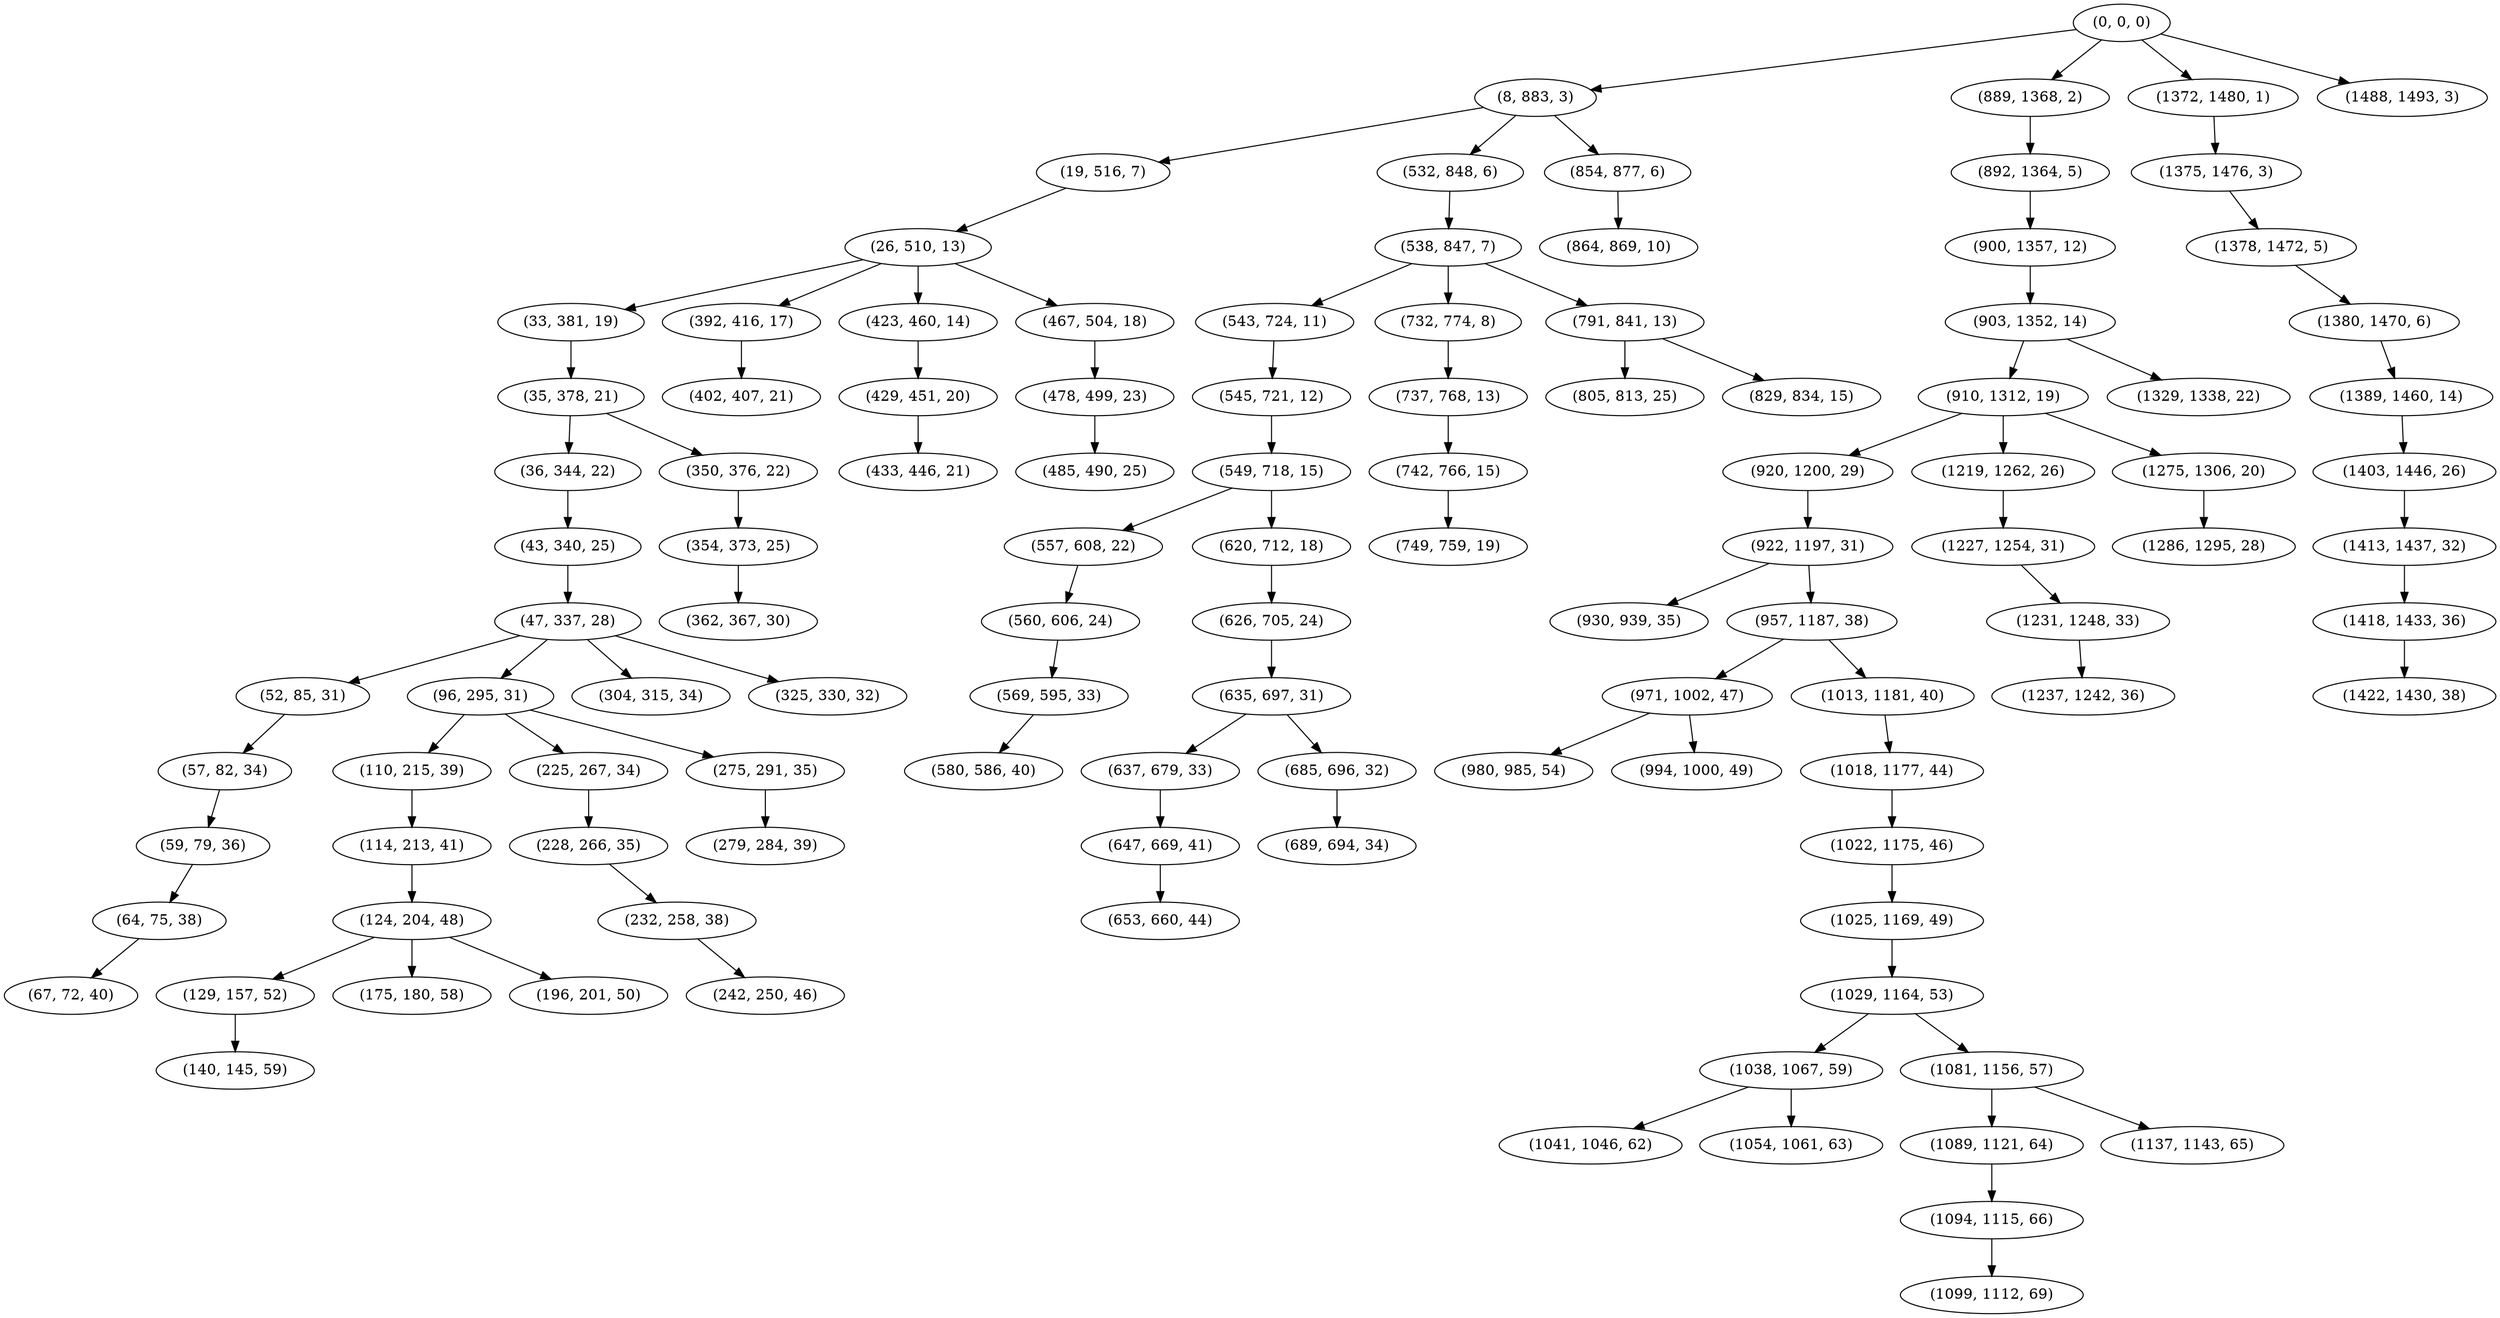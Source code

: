 digraph tree {
    "(0, 0, 0)";
    "(8, 883, 3)";
    "(19, 516, 7)";
    "(26, 510, 13)";
    "(33, 381, 19)";
    "(35, 378, 21)";
    "(36, 344, 22)";
    "(43, 340, 25)";
    "(47, 337, 28)";
    "(52, 85, 31)";
    "(57, 82, 34)";
    "(59, 79, 36)";
    "(64, 75, 38)";
    "(67, 72, 40)";
    "(96, 295, 31)";
    "(110, 215, 39)";
    "(114, 213, 41)";
    "(124, 204, 48)";
    "(129, 157, 52)";
    "(140, 145, 59)";
    "(175, 180, 58)";
    "(196, 201, 50)";
    "(225, 267, 34)";
    "(228, 266, 35)";
    "(232, 258, 38)";
    "(242, 250, 46)";
    "(275, 291, 35)";
    "(279, 284, 39)";
    "(304, 315, 34)";
    "(325, 330, 32)";
    "(350, 376, 22)";
    "(354, 373, 25)";
    "(362, 367, 30)";
    "(392, 416, 17)";
    "(402, 407, 21)";
    "(423, 460, 14)";
    "(429, 451, 20)";
    "(433, 446, 21)";
    "(467, 504, 18)";
    "(478, 499, 23)";
    "(485, 490, 25)";
    "(532, 848, 6)";
    "(538, 847, 7)";
    "(543, 724, 11)";
    "(545, 721, 12)";
    "(549, 718, 15)";
    "(557, 608, 22)";
    "(560, 606, 24)";
    "(569, 595, 33)";
    "(580, 586, 40)";
    "(620, 712, 18)";
    "(626, 705, 24)";
    "(635, 697, 31)";
    "(637, 679, 33)";
    "(647, 669, 41)";
    "(653, 660, 44)";
    "(685, 696, 32)";
    "(689, 694, 34)";
    "(732, 774, 8)";
    "(737, 768, 13)";
    "(742, 766, 15)";
    "(749, 759, 19)";
    "(791, 841, 13)";
    "(805, 813, 25)";
    "(829, 834, 15)";
    "(854, 877, 6)";
    "(864, 869, 10)";
    "(889, 1368, 2)";
    "(892, 1364, 5)";
    "(900, 1357, 12)";
    "(903, 1352, 14)";
    "(910, 1312, 19)";
    "(920, 1200, 29)";
    "(922, 1197, 31)";
    "(930, 939, 35)";
    "(957, 1187, 38)";
    "(971, 1002, 47)";
    "(980, 985, 54)";
    "(994, 1000, 49)";
    "(1013, 1181, 40)";
    "(1018, 1177, 44)";
    "(1022, 1175, 46)";
    "(1025, 1169, 49)";
    "(1029, 1164, 53)";
    "(1038, 1067, 59)";
    "(1041, 1046, 62)";
    "(1054, 1061, 63)";
    "(1081, 1156, 57)";
    "(1089, 1121, 64)";
    "(1094, 1115, 66)";
    "(1099, 1112, 69)";
    "(1137, 1143, 65)";
    "(1219, 1262, 26)";
    "(1227, 1254, 31)";
    "(1231, 1248, 33)";
    "(1237, 1242, 36)";
    "(1275, 1306, 20)";
    "(1286, 1295, 28)";
    "(1329, 1338, 22)";
    "(1372, 1480, 1)";
    "(1375, 1476, 3)";
    "(1378, 1472, 5)";
    "(1380, 1470, 6)";
    "(1389, 1460, 14)";
    "(1403, 1446, 26)";
    "(1413, 1437, 32)";
    "(1418, 1433, 36)";
    "(1422, 1430, 38)";
    "(1488, 1493, 3)";
    "(0, 0, 0)" -> "(8, 883, 3)";
    "(0, 0, 0)" -> "(889, 1368, 2)";
    "(0, 0, 0)" -> "(1372, 1480, 1)";
    "(0, 0, 0)" -> "(1488, 1493, 3)";
    "(8, 883, 3)" -> "(19, 516, 7)";
    "(8, 883, 3)" -> "(532, 848, 6)";
    "(8, 883, 3)" -> "(854, 877, 6)";
    "(19, 516, 7)" -> "(26, 510, 13)";
    "(26, 510, 13)" -> "(33, 381, 19)";
    "(26, 510, 13)" -> "(392, 416, 17)";
    "(26, 510, 13)" -> "(423, 460, 14)";
    "(26, 510, 13)" -> "(467, 504, 18)";
    "(33, 381, 19)" -> "(35, 378, 21)";
    "(35, 378, 21)" -> "(36, 344, 22)";
    "(35, 378, 21)" -> "(350, 376, 22)";
    "(36, 344, 22)" -> "(43, 340, 25)";
    "(43, 340, 25)" -> "(47, 337, 28)";
    "(47, 337, 28)" -> "(52, 85, 31)";
    "(47, 337, 28)" -> "(96, 295, 31)";
    "(47, 337, 28)" -> "(304, 315, 34)";
    "(47, 337, 28)" -> "(325, 330, 32)";
    "(52, 85, 31)" -> "(57, 82, 34)";
    "(57, 82, 34)" -> "(59, 79, 36)";
    "(59, 79, 36)" -> "(64, 75, 38)";
    "(64, 75, 38)" -> "(67, 72, 40)";
    "(96, 295, 31)" -> "(110, 215, 39)";
    "(96, 295, 31)" -> "(225, 267, 34)";
    "(96, 295, 31)" -> "(275, 291, 35)";
    "(110, 215, 39)" -> "(114, 213, 41)";
    "(114, 213, 41)" -> "(124, 204, 48)";
    "(124, 204, 48)" -> "(129, 157, 52)";
    "(124, 204, 48)" -> "(175, 180, 58)";
    "(124, 204, 48)" -> "(196, 201, 50)";
    "(129, 157, 52)" -> "(140, 145, 59)";
    "(225, 267, 34)" -> "(228, 266, 35)";
    "(228, 266, 35)" -> "(232, 258, 38)";
    "(232, 258, 38)" -> "(242, 250, 46)";
    "(275, 291, 35)" -> "(279, 284, 39)";
    "(350, 376, 22)" -> "(354, 373, 25)";
    "(354, 373, 25)" -> "(362, 367, 30)";
    "(392, 416, 17)" -> "(402, 407, 21)";
    "(423, 460, 14)" -> "(429, 451, 20)";
    "(429, 451, 20)" -> "(433, 446, 21)";
    "(467, 504, 18)" -> "(478, 499, 23)";
    "(478, 499, 23)" -> "(485, 490, 25)";
    "(532, 848, 6)" -> "(538, 847, 7)";
    "(538, 847, 7)" -> "(543, 724, 11)";
    "(538, 847, 7)" -> "(732, 774, 8)";
    "(538, 847, 7)" -> "(791, 841, 13)";
    "(543, 724, 11)" -> "(545, 721, 12)";
    "(545, 721, 12)" -> "(549, 718, 15)";
    "(549, 718, 15)" -> "(557, 608, 22)";
    "(549, 718, 15)" -> "(620, 712, 18)";
    "(557, 608, 22)" -> "(560, 606, 24)";
    "(560, 606, 24)" -> "(569, 595, 33)";
    "(569, 595, 33)" -> "(580, 586, 40)";
    "(620, 712, 18)" -> "(626, 705, 24)";
    "(626, 705, 24)" -> "(635, 697, 31)";
    "(635, 697, 31)" -> "(637, 679, 33)";
    "(635, 697, 31)" -> "(685, 696, 32)";
    "(637, 679, 33)" -> "(647, 669, 41)";
    "(647, 669, 41)" -> "(653, 660, 44)";
    "(685, 696, 32)" -> "(689, 694, 34)";
    "(732, 774, 8)" -> "(737, 768, 13)";
    "(737, 768, 13)" -> "(742, 766, 15)";
    "(742, 766, 15)" -> "(749, 759, 19)";
    "(791, 841, 13)" -> "(805, 813, 25)";
    "(791, 841, 13)" -> "(829, 834, 15)";
    "(854, 877, 6)" -> "(864, 869, 10)";
    "(889, 1368, 2)" -> "(892, 1364, 5)";
    "(892, 1364, 5)" -> "(900, 1357, 12)";
    "(900, 1357, 12)" -> "(903, 1352, 14)";
    "(903, 1352, 14)" -> "(910, 1312, 19)";
    "(903, 1352, 14)" -> "(1329, 1338, 22)";
    "(910, 1312, 19)" -> "(920, 1200, 29)";
    "(910, 1312, 19)" -> "(1219, 1262, 26)";
    "(910, 1312, 19)" -> "(1275, 1306, 20)";
    "(920, 1200, 29)" -> "(922, 1197, 31)";
    "(922, 1197, 31)" -> "(930, 939, 35)";
    "(922, 1197, 31)" -> "(957, 1187, 38)";
    "(957, 1187, 38)" -> "(971, 1002, 47)";
    "(957, 1187, 38)" -> "(1013, 1181, 40)";
    "(971, 1002, 47)" -> "(980, 985, 54)";
    "(971, 1002, 47)" -> "(994, 1000, 49)";
    "(1013, 1181, 40)" -> "(1018, 1177, 44)";
    "(1018, 1177, 44)" -> "(1022, 1175, 46)";
    "(1022, 1175, 46)" -> "(1025, 1169, 49)";
    "(1025, 1169, 49)" -> "(1029, 1164, 53)";
    "(1029, 1164, 53)" -> "(1038, 1067, 59)";
    "(1029, 1164, 53)" -> "(1081, 1156, 57)";
    "(1038, 1067, 59)" -> "(1041, 1046, 62)";
    "(1038, 1067, 59)" -> "(1054, 1061, 63)";
    "(1081, 1156, 57)" -> "(1089, 1121, 64)";
    "(1081, 1156, 57)" -> "(1137, 1143, 65)";
    "(1089, 1121, 64)" -> "(1094, 1115, 66)";
    "(1094, 1115, 66)" -> "(1099, 1112, 69)";
    "(1219, 1262, 26)" -> "(1227, 1254, 31)";
    "(1227, 1254, 31)" -> "(1231, 1248, 33)";
    "(1231, 1248, 33)" -> "(1237, 1242, 36)";
    "(1275, 1306, 20)" -> "(1286, 1295, 28)";
    "(1372, 1480, 1)" -> "(1375, 1476, 3)";
    "(1375, 1476, 3)" -> "(1378, 1472, 5)";
    "(1378, 1472, 5)" -> "(1380, 1470, 6)";
    "(1380, 1470, 6)" -> "(1389, 1460, 14)";
    "(1389, 1460, 14)" -> "(1403, 1446, 26)";
    "(1403, 1446, 26)" -> "(1413, 1437, 32)";
    "(1413, 1437, 32)" -> "(1418, 1433, 36)";
    "(1418, 1433, 36)" -> "(1422, 1430, 38)";
}
